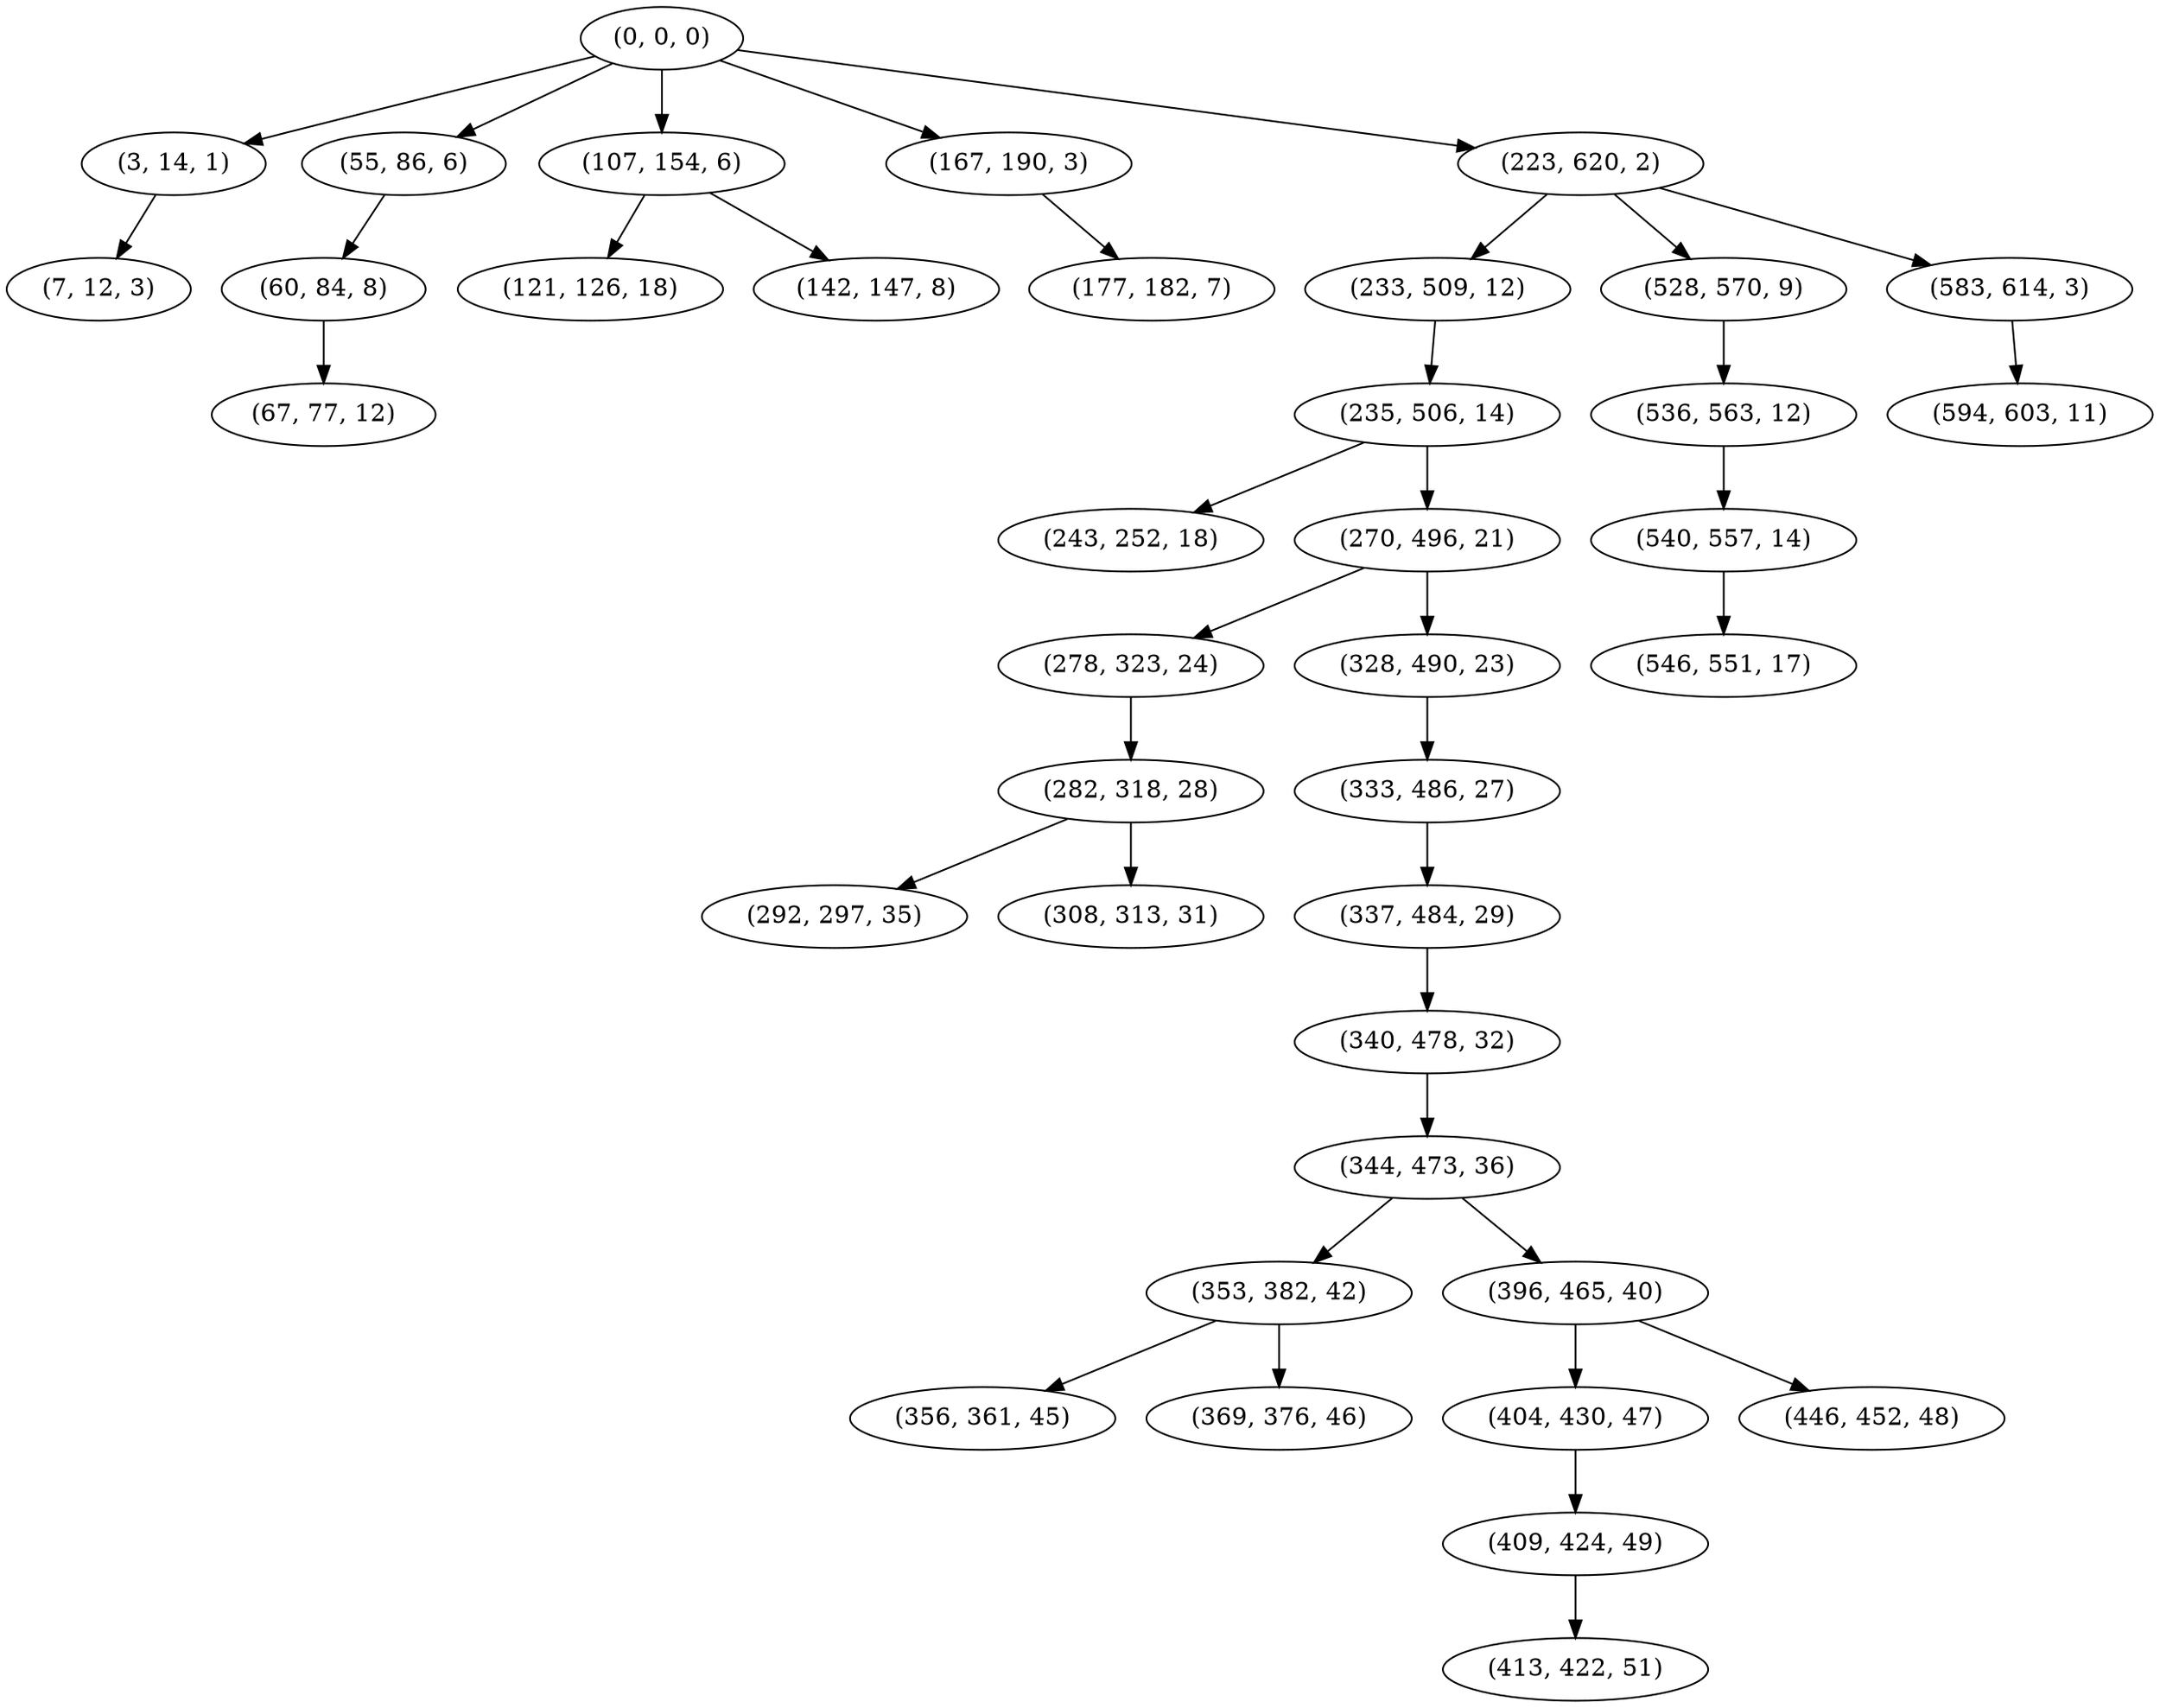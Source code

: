 digraph tree {
    "(0, 0, 0)";
    "(3, 14, 1)";
    "(7, 12, 3)";
    "(55, 86, 6)";
    "(60, 84, 8)";
    "(67, 77, 12)";
    "(107, 154, 6)";
    "(121, 126, 18)";
    "(142, 147, 8)";
    "(167, 190, 3)";
    "(177, 182, 7)";
    "(223, 620, 2)";
    "(233, 509, 12)";
    "(235, 506, 14)";
    "(243, 252, 18)";
    "(270, 496, 21)";
    "(278, 323, 24)";
    "(282, 318, 28)";
    "(292, 297, 35)";
    "(308, 313, 31)";
    "(328, 490, 23)";
    "(333, 486, 27)";
    "(337, 484, 29)";
    "(340, 478, 32)";
    "(344, 473, 36)";
    "(353, 382, 42)";
    "(356, 361, 45)";
    "(369, 376, 46)";
    "(396, 465, 40)";
    "(404, 430, 47)";
    "(409, 424, 49)";
    "(413, 422, 51)";
    "(446, 452, 48)";
    "(528, 570, 9)";
    "(536, 563, 12)";
    "(540, 557, 14)";
    "(546, 551, 17)";
    "(583, 614, 3)";
    "(594, 603, 11)";
    "(0, 0, 0)" -> "(3, 14, 1)";
    "(0, 0, 0)" -> "(55, 86, 6)";
    "(0, 0, 0)" -> "(107, 154, 6)";
    "(0, 0, 0)" -> "(167, 190, 3)";
    "(0, 0, 0)" -> "(223, 620, 2)";
    "(3, 14, 1)" -> "(7, 12, 3)";
    "(55, 86, 6)" -> "(60, 84, 8)";
    "(60, 84, 8)" -> "(67, 77, 12)";
    "(107, 154, 6)" -> "(121, 126, 18)";
    "(107, 154, 6)" -> "(142, 147, 8)";
    "(167, 190, 3)" -> "(177, 182, 7)";
    "(223, 620, 2)" -> "(233, 509, 12)";
    "(223, 620, 2)" -> "(528, 570, 9)";
    "(223, 620, 2)" -> "(583, 614, 3)";
    "(233, 509, 12)" -> "(235, 506, 14)";
    "(235, 506, 14)" -> "(243, 252, 18)";
    "(235, 506, 14)" -> "(270, 496, 21)";
    "(270, 496, 21)" -> "(278, 323, 24)";
    "(270, 496, 21)" -> "(328, 490, 23)";
    "(278, 323, 24)" -> "(282, 318, 28)";
    "(282, 318, 28)" -> "(292, 297, 35)";
    "(282, 318, 28)" -> "(308, 313, 31)";
    "(328, 490, 23)" -> "(333, 486, 27)";
    "(333, 486, 27)" -> "(337, 484, 29)";
    "(337, 484, 29)" -> "(340, 478, 32)";
    "(340, 478, 32)" -> "(344, 473, 36)";
    "(344, 473, 36)" -> "(353, 382, 42)";
    "(344, 473, 36)" -> "(396, 465, 40)";
    "(353, 382, 42)" -> "(356, 361, 45)";
    "(353, 382, 42)" -> "(369, 376, 46)";
    "(396, 465, 40)" -> "(404, 430, 47)";
    "(396, 465, 40)" -> "(446, 452, 48)";
    "(404, 430, 47)" -> "(409, 424, 49)";
    "(409, 424, 49)" -> "(413, 422, 51)";
    "(528, 570, 9)" -> "(536, 563, 12)";
    "(536, 563, 12)" -> "(540, 557, 14)";
    "(540, 557, 14)" -> "(546, 551, 17)";
    "(583, 614, 3)" -> "(594, 603, 11)";
}
